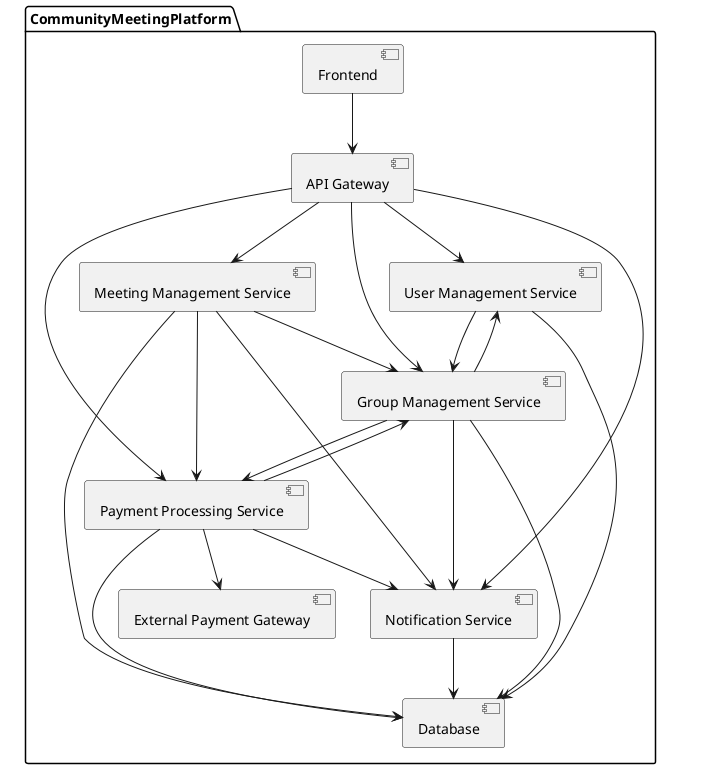 @startuml
package CommunityMeetingPlatform {

[Frontend] as WebClient
[API Gateway] as ApiGateway
[User Management Service] as UserManagementService
[Group Management Service] as GroupManagementService
[Meeting Management Service] as MeetingManagementService
[Payment Processing Service] as PaymentProcessingService
[Notification Service] as NotificationService
[External Payment Gateway] as ExternalPaymentGateway
[Database] as Database

WebClient --> ApiGateway

ApiGateway --> UserManagementService
ApiGateway --> GroupManagementService
ApiGateway --> MeetingManagementService
ApiGateway --> PaymentProcessingService
ApiGateway --> NotificationService

UserManagementService --> Database
GroupManagementService --> Database
MeetingManagementService --> Database
PaymentProcessingService --> Database
NotificationService --> Database

UserManagementService --> GroupManagementService
GroupManagementService --> UserManagementService
GroupManagementService --> NotificationService
GroupManagementService --> PaymentProcessingService

MeetingManagementService --> GroupManagementService
MeetingManagementService --> PaymentProcessingService
MeetingManagementService --> NotificationService

PaymentProcessingService --> ExternalPaymentGateway
PaymentProcessingService --> GroupManagementService
PaymentProcessingService --> NotificationService

}
@enduml
